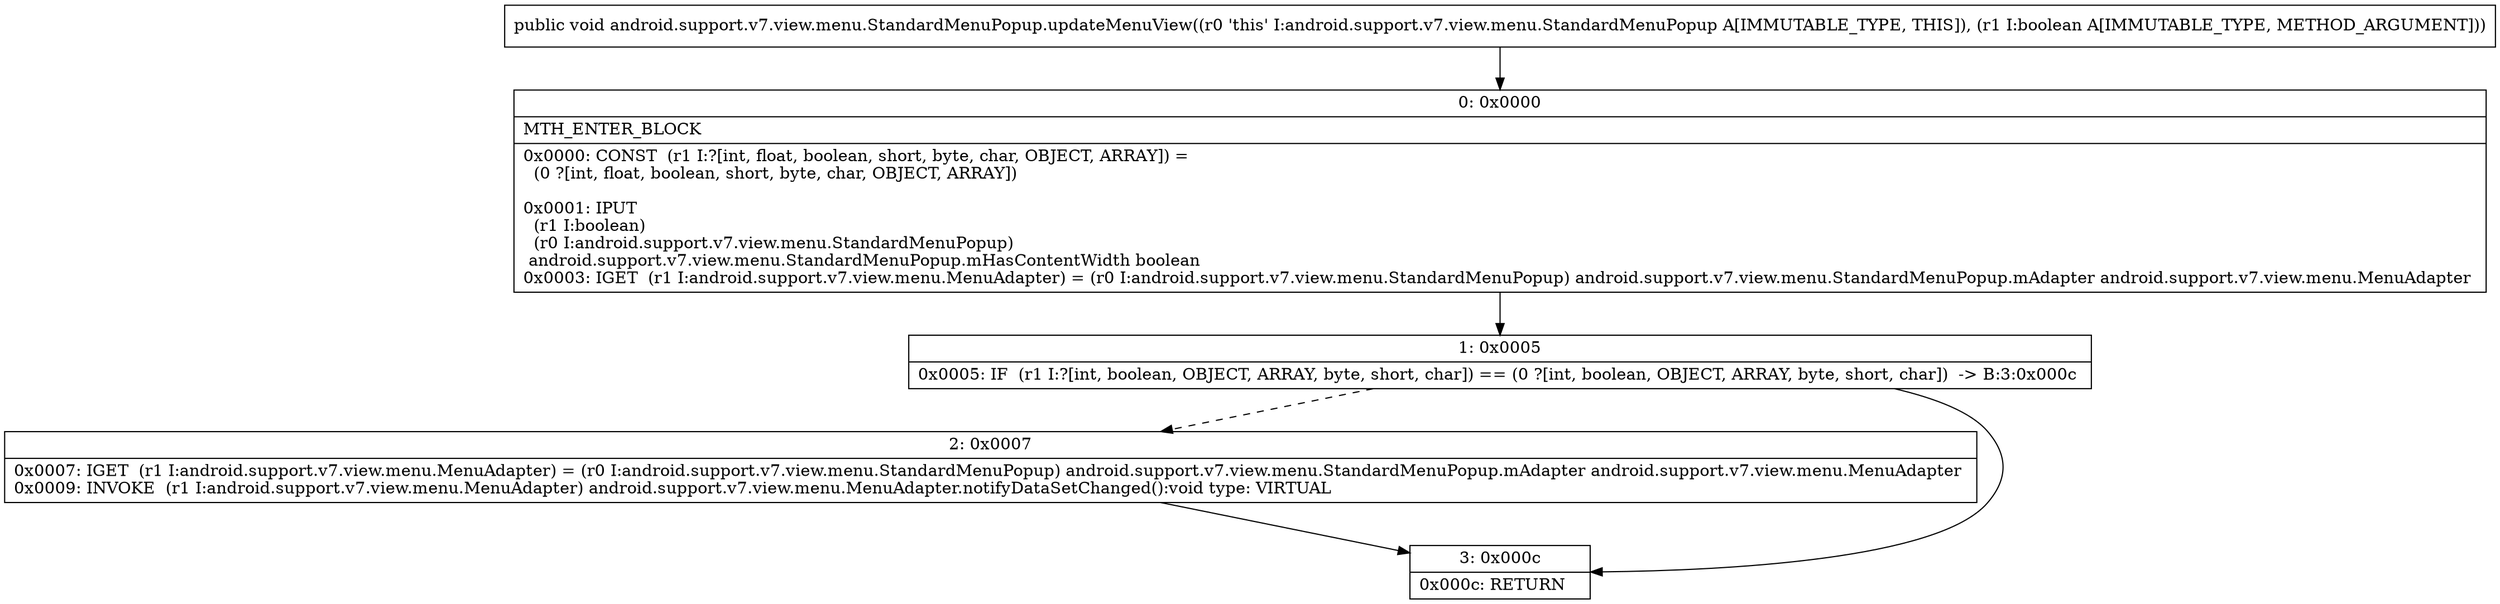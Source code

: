 digraph "CFG forandroid.support.v7.view.menu.StandardMenuPopup.updateMenuView(Z)V" {
Node_0 [shape=record,label="{0\:\ 0x0000|MTH_ENTER_BLOCK\l|0x0000: CONST  (r1 I:?[int, float, boolean, short, byte, char, OBJECT, ARRAY]) = \l  (0 ?[int, float, boolean, short, byte, char, OBJECT, ARRAY])\l \l0x0001: IPUT  \l  (r1 I:boolean)\l  (r0 I:android.support.v7.view.menu.StandardMenuPopup)\l android.support.v7.view.menu.StandardMenuPopup.mHasContentWidth boolean \l0x0003: IGET  (r1 I:android.support.v7.view.menu.MenuAdapter) = (r0 I:android.support.v7.view.menu.StandardMenuPopup) android.support.v7.view.menu.StandardMenuPopup.mAdapter android.support.v7.view.menu.MenuAdapter \l}"];
Node_1 [shape=record,label="{1\:\ 0x0005|0x0005: IF  (r1 I:?[int, boolean, OBJECT, ARRAY, byte, short, char]) == (0 ?[int, boolean, OBJECT, ARRAY, byte, short, char])  \-\> B:3:0x000c \l}"];
Node_2 [shape=record,label="{2\:\ 0x0007|0x0007: IGET  (r1 I:android.support.v7.view.menu.MenuAdapter) = (r0 I:android.support.v7.view.menu.StandardMenuPopup) android.support.v7.view.menu.StandardMenuPopup.mAdapter android.support.v7.view.menu.MenuAdapter \l0x0009: INVOKE  (r1 I:android.support.v7.view.menu.MenuAdapter) android.support.v7.view.menu.MenuAdapter.notifyDataSetChanged():void type: VIRTUAL \l}"];
Node_3 [shape=record,label="{3\:\ 0x000c|0x000c: RETURN   \l}"];
MethodNode[shape=record,label="{public void android.support.v7.view.menu.StandardMenuPopup.updateMenuView((r0 'this' I:android.support.v7.view.menu.StandardMenuPopup A[IMMUTABLE_TYPE, THIS]), (r1 I:boolean A[IMMUTABLE_TYPE, METHOD_ARGUMENT])) }"];
MethodNode -> Node_0;
Node_0 -> Node_1;
Node_1 -> Node_2[style=dashed];
Node_1 -> Node_3;
Node_2 -> Node_3;
}

